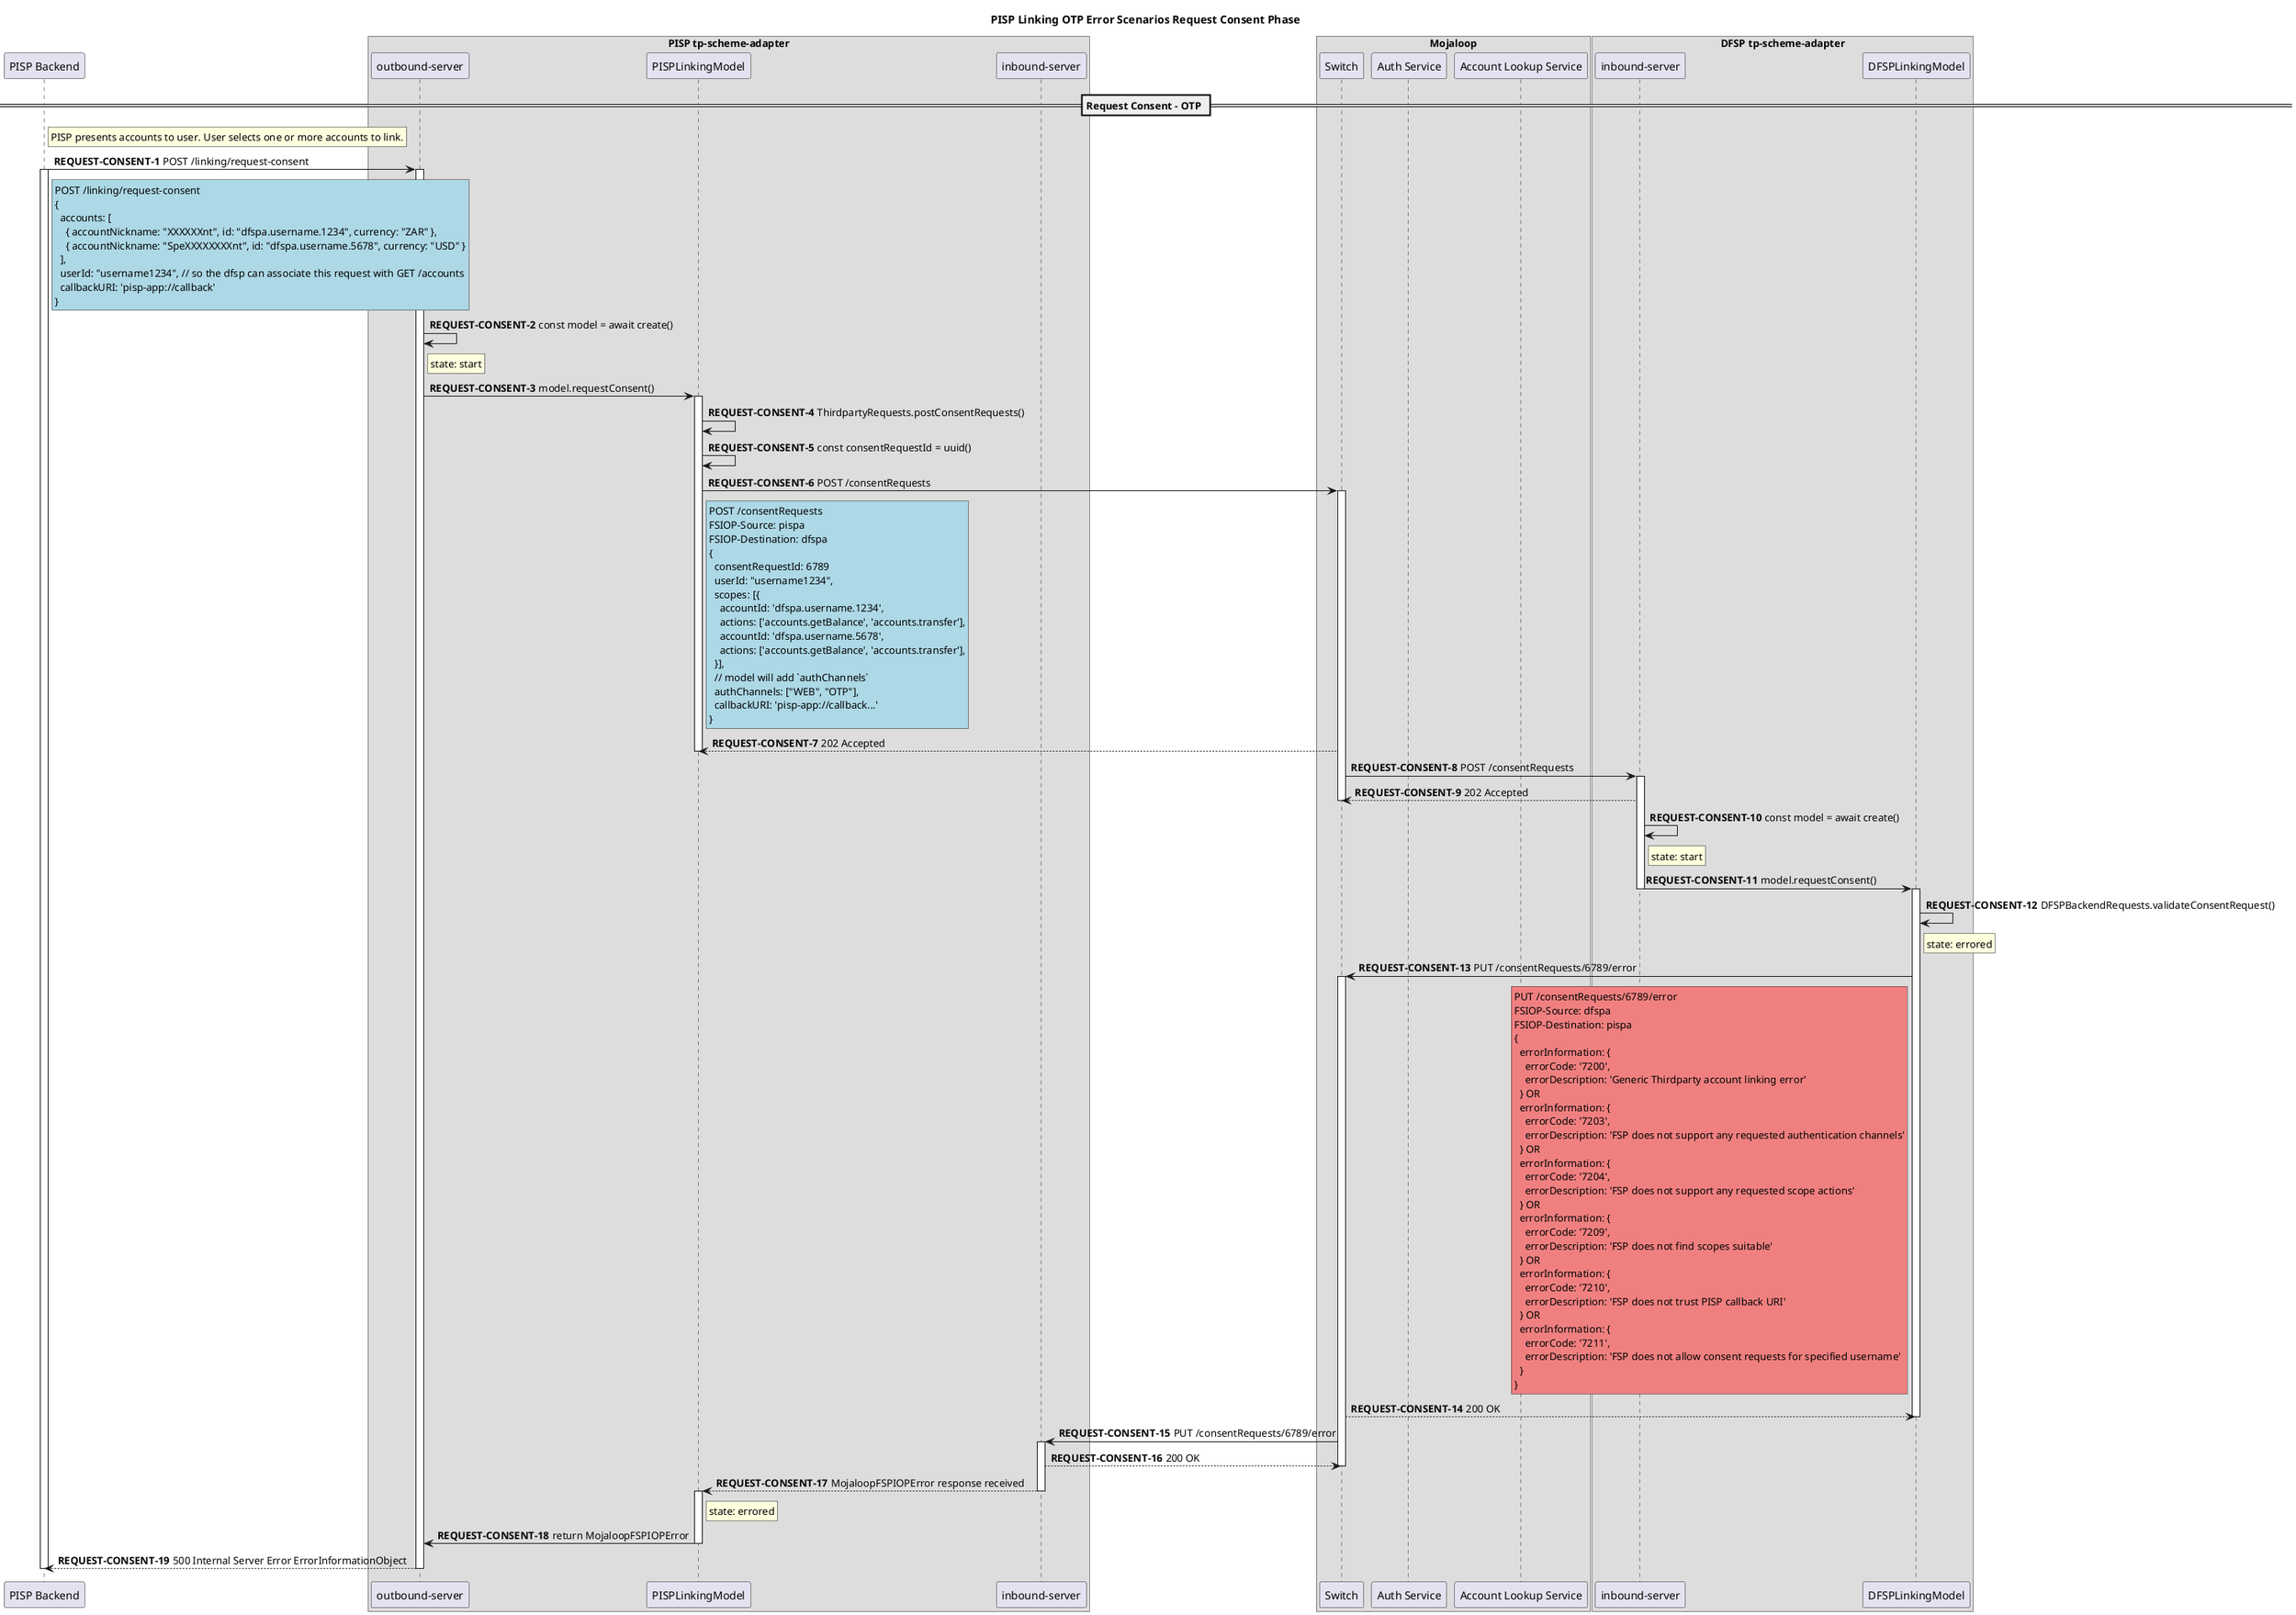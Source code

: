 @startuml

title PISP Linking OTP Error Scenarios Request Consent Phase

participant "PISP Backend" as PISP
box "PISP tp-scheme-adapter"
  participant "outbound-server" as PISP_TP_OUT
  participant "PISPLinkingModel" as PISP_LM
  participant "inbound-server" as PISP_TP_IN
end box
box "Mojaloop"
    participant Switch
    participant "Auth Service" as AUTH
    participant "Account Lookup Service" as ALS
end box
box "DFSP tp-scheme-adapter"
  participant "inbound-server" as DFSP_TP_IN
  participant "DFSPLinkingModel" as DFSP_LM
end box

== Request Consent - OTP ==
autonumber 1 "<b>REQUEST-CONSENT-#</b>"
rnote right of PISP
PISP presents accounts to user. User selects one or more accounts to link.
end note
PISP -> PISP_TP_OUT: POST /linking/request-consent
rnote right of PISP #LightBlue
POST /linking/request-consent
{
  accounts: [
    { accountNickname: "XXXXXXnt", id: "dfspa.username.1234", currency: "ZAR" },
    { accountNickname: "SpeXXXXXXXXnt", id: "dfspa.username.5678", currency: "USD" }
  ],
  userId: "username1234", // so the dfsp can associate this request with GET /accounts
  callbackURI: 'pisp-app://callback'
}
end note

activate PISP
activate PISP_TP_OUT

PISP_TP_OUT -> PISP_TP_OUT: const model = await create()
rnote right of PISP_TP_OUT: state: start
PISP_TP_OUT -> PISP_LM: model.requestConsent()

activate PISP_LM

PISP_LM -> PISP_LM: ThirdpartyRequests.postConsentRequests()
PISP_LM -> PISP_LM: const consentRequestId = uuid()
PISP_LM -> Switch: POST /consentRequests
rnote right of PISP_LM #LightBlue
POST /consentRequests
FSIOP-Source: pispa
FSIOP-Destination: dfspa
{
  consentRequestId: 6789
  userId: "username1234",
  scopes: [{
    accountId: 'dfspa.username.1234',
    actions: ['accounts.getBalance', 'accounts.transfer'],
    accountId: 'dfspa.username.5678',
    actions: ['accounts.getBalance', 'accounts.transfer'],
  }],
  // model will add `authChannels`
  authChannels: ["WEB", "OTP"],
  callbackURI: 'pisp-app://callback...'
}
end note

activate Switch
Switch --> PISP_LM: 202 Accepted
deactivate PISP_LM
Switch -> DFSP_TP_IN: POST /consentRequests
activate DFSP_TP_IN
DFSP_TP_IN --> Switch: 202 Accepted
deactivate Switch
DFSP_TP_IN -> DFSP_TP_IN: const model = await create()
rnote right of DFSP_TP_IN: state: start
DFSP_TP_IN -> DFSP_LM: model.requestConsent()
deactivate DFSP_TP_IN
activate DFSP_LM
DFSP_LM -> DFSP_LM: DFSPBackendRequests.validateConsentRequest()
rnote right of DFSP_LM: state: errored
DFSP_LM -> Switch: PUT /consentRequests/6789/error
activate Switch

rnote left of DFSP_LM #LightCoral
PUT /consentRequests/6789/error
FSIOP-Source: dfspa
FSIOP-Destination: pispa
{
  errorInformation: {
    errorCode: '7200',
    errorDescription: 'Generic Thirdparty account linking error'
  } OR
  errorInformation: {
    errorCode: '7203',
    errorDescription: 'FSP does not support any requested authentication channels'
  } OR
  errorInformation: {
    errorCode: '7204',
    errorDescription: 'FSP does not support any requested scope actions'
  } OR
  errorInformation: {
    errorCode: '7209',
    errorDescription: 'FSP does not find scopes suitable'
  } OR
  errorInformation: {
    errorCode: '7210',
    errorDescription: 'FSP does not trust PISP callback URI'
  } OR
  errorInformation: {
    errorCode: '7211',
    errorDescription: 'FSP does not allow consent requests for specified username'
  }
}
end note
Switch --> DFSP_LM: 200 OK
deactivate DFSP_LM
Switch ->  PISP_TP_IN: PUT /consentRequests/6789/error
activate PISP_TP_IN
PISP_TP_IN --> Switch: 200 OK
deactivate Switch
PISP_TP_IN --> PISP_LM: MojaloopFSPIOPError response received
deactivate PISP_TP_IN
activate PISP_LM
rnote right of PISP_LM: state: errored
PISP_LM -> PISP_TP_OUT: return MojaloopFSPIOPError
deactivate PISP_LM
PISP_TP_OUT --> PISP: 500 Internal Server Error ErrorInformationObject
deactivate PISP_TP_OUT
deactivate PISP

@enduml

